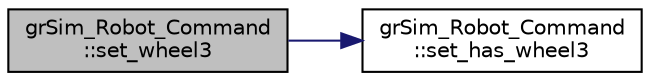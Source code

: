 digraph "grSim_Robot_Command::set_wheel3"
{
 // INTERACTIVE_SVG=YES
  edge [fontname="Helvetica",fontsize="10",labelfontname="Helvetica",labelfontsize="10"];
  node [fontname="Helvetica",fontsize="10",shape=record];
  rankdir="LR";
  Node1 [label="grSim_Robot_Command\l::set_wheel3",height=0.2,width=0.4,color="black", fillcolor="grey75", style="filled", fontcolor="black"];
  Node1 -> Node2 [color="midnightblue",fontsize="10",style="solid",fontname="Helvetica"];
  Node2 [label="grSim_Robot_Command\l::set_has_wheel3",height=0.2,width=0.4,color="black", fillcolor="white", style="filled",URL="$d1/d68/classgr_sim___robot___command.html#a26b98d3a47b3e5284693e0143322a604"];
}
